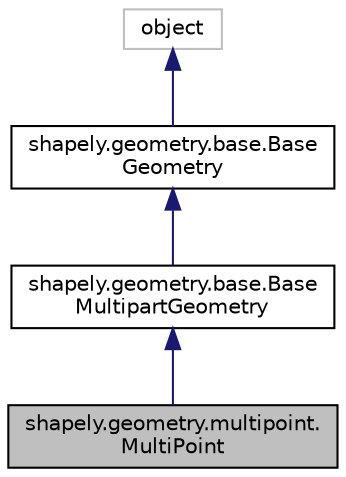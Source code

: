 digraph "shapely.geometry.multipoint.MultiPoint"
{
 // LATEX_PDF_SIZE
  edge [fontname="Helvetica",fontsize="10",labelfontname="Helvetica",labelfontsize="10"];
  node [fontname="Helvetica",fontsize="10",shape=record];
  Node1 [label="shapely.geometry.multipoint.\lMultiPoint",height=0.2,width=0.4,color="black", fillcolor="grey75", style="filled", fontcolor="black",tooltip=" "];
  Node2 -> Node1 [dir="back",color="midnightblue",fontsize="10",style="solid",fontname="Helvetica"];
  Node2 [label="shapely.geometry.base.Base\lMultipartGeometry",height=0.2,width=0.4,color="black", fillcolor="white", style="filled",URL="$classshapely_1_1geometry_1_1base_1_1_base_multipart_geometry.html",tooltip=" "];
  Node3 -> Node2 [dir="back",color="midnightblue",fontsize="10",style="solid",fontname="Helvetica"];
  Node3 [label="shapely.geometry.base.Base\lGeometry",height=0.2,width=0.4,color="black", fillcolor="white", style="filled",URL="$classshapely_1_1geometry_1_1base_1_1_base_geometry.html",tooltip=" "];
  Node4 -> Node3 [dir="back",color="midnightblue",fontsize="10",style="solid",fontname="Helvetica"];
  Node4 [label="object",height=0.2,width=0.4,color="grey75", fillcolor="white", style="filled",tooltip=" "];
}
